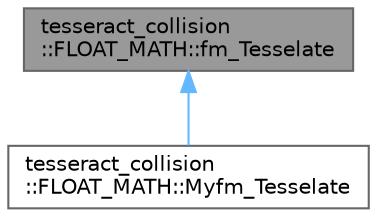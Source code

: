 digraph "tesseract_collision::FLOAT_MATH::fm_Tesselate"
{
 // LATEX_PDF_SIZE
  bgcolor="transparent";
  edge [fontname=Helvetica,fontsize=10,labelfontname=Helvetica,labelfontsize=10];
  node [fontname=Helvetica,fontsize=10,shape=box,height=0.2,width=0.4];
  Node1 [label="tesseract_collision\l::FLOAT_MATH::fm_Tesselate",height=0.2,width=0.4,color="gray40", fillcolor="grey60", style="filled", fontcolor="black",tooltip=" "];
  Node1 -> Node2 [dir="back",color="steelblue1",style="solid"];
  Node2 [label="tesseract_collision\l::FLOAT_MATH::Myfm_Tesselate",height=0.2,width=0.4,color="gray40", fillcolor="white", style="filled",URL="$dc/d38/classtesseract__collision_1_1FLOAT__MATH_1_1Myfm__Tesselate.html",tooltip=" "];
}
